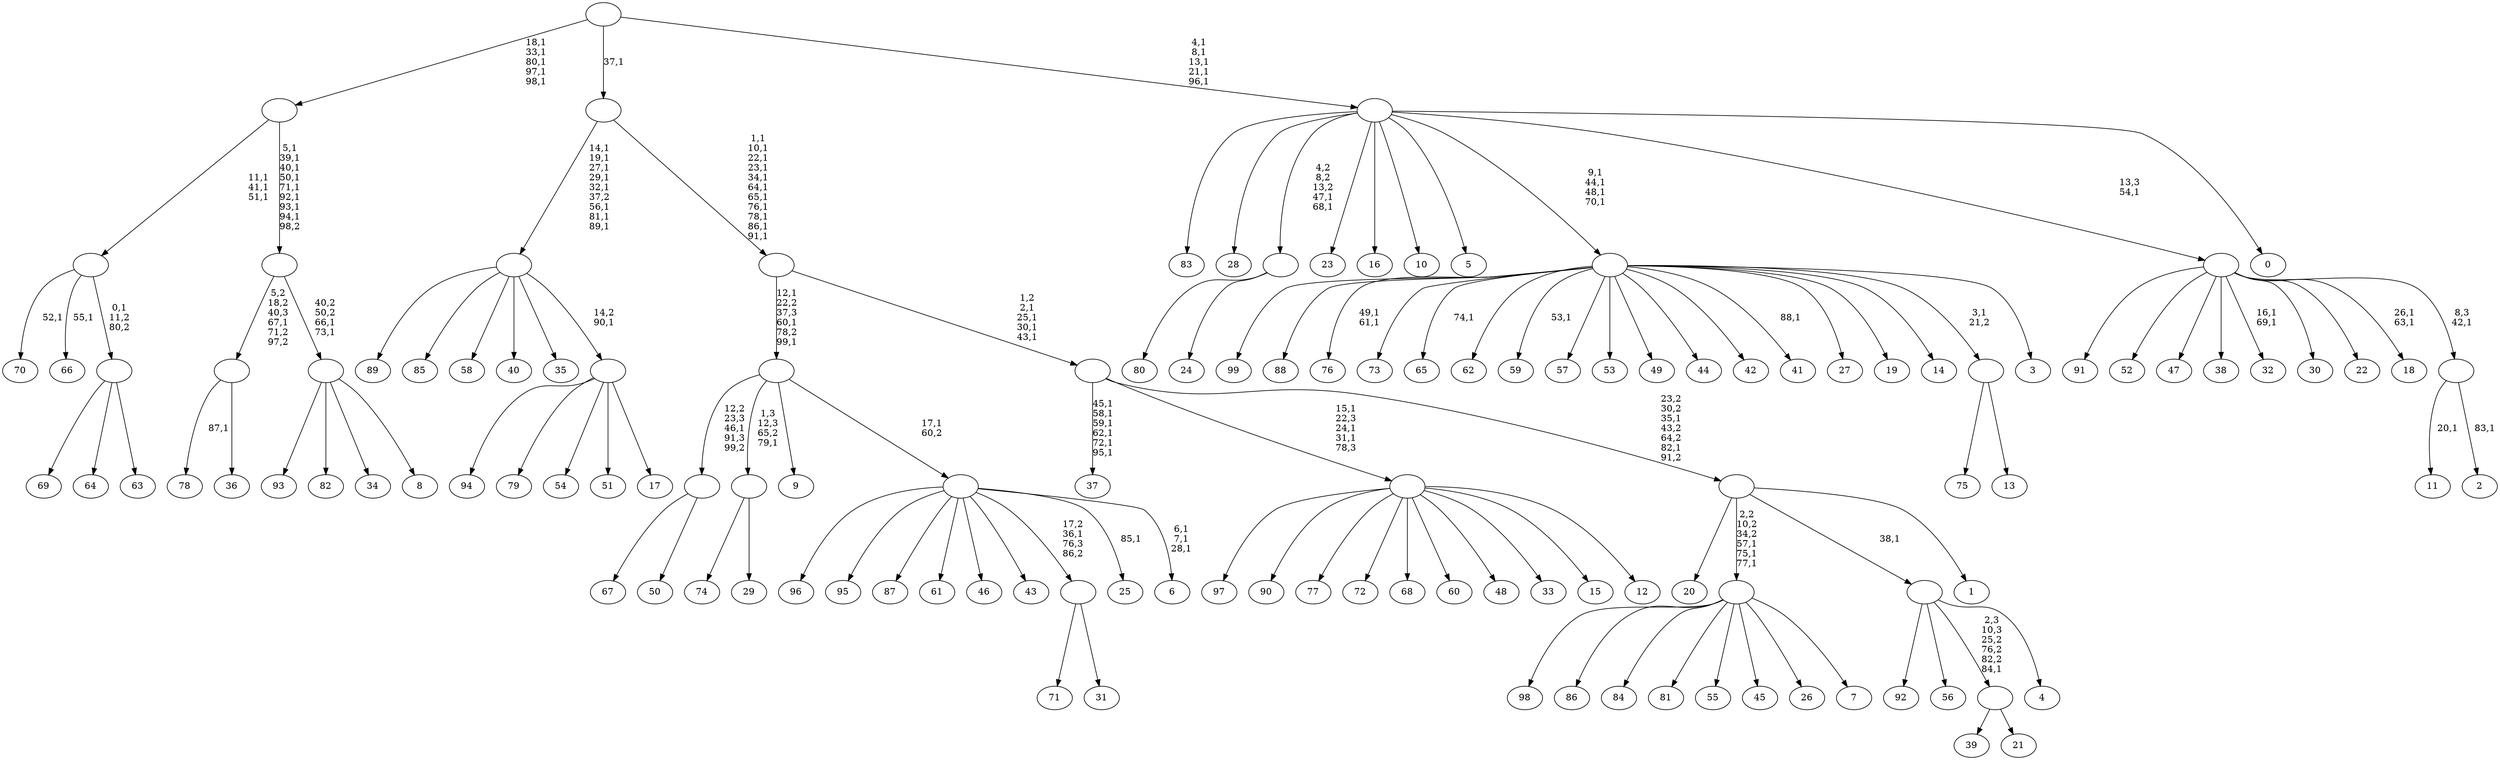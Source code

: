digraph T {
	200 [label="99"]
	199 [label="98"]
	198 [label="97"]
	197 [label="96"]
	196 [label="95"]
	195 [label="94"]
	194 [label="93"]
	193 [label="92"]
	192 [label="91"]
	191 [label="90"]
	190 [label="89"]
	189 [label="88"]
	188 [label="87"]
	187 [label="86"]
	186 [label="85"]
	185 [label="84"]
	184 [label="83"]
	183 [label="82"]
	182 [label="81"]
	181 [label="80"]
	180 [label="79"]
	179 [label="78"]
	177 [label="77"]
	176 [label="76"]
	173 [label="75"]
	172 [label="74"]
	171 [label="73"]
	170 [label="72"]
	169 [label="71"]
	168 [label="70"]
	166 [label="69"]
	165 [label="68"]
	164 [label="67"]
	163 [label="66"]
	161 [label="65"]
	159 [label="64"]
	158 [label="63"]
	157 [label=""]
	156 [label=""]
	153 [label="62"]
	152 [label="61"]
	151 [label="60"]
	150 [label="59"]
	148 [label="58"]
	147 [label="57"]
	146 [label="56"]
	145 [label="55"]
	144 [label="54"]
	143 [label="53"]
	142 [label="52"]
	141 [label="51"]
	140 [label="50"]
	139 [label=""]
	138 [label="49"]
	137 [label="48"]
	136 [label="47"]
	135 [label="46"]
	134 [label="45"]
	133 [label="44"]
	132 [label="43"]
	131 [label="42"]
	130 [label="41"]
	128 [label="40"]
	127 [label="39"]
	126 [label="38"]
	125 [label="37"]
	118 [label="36"]
	117 [label=""]
	116 [label="35"]
	115 [label="34"]
	114 [label="33"]
	113 [label="32"]
	110 [label="31"]
	109 [label=""]
	108 [label="30"]
	107 [label="29"]
	106 [label=""]
	105 [label="28"]
	104 [label="27"]
	103 [label="26"]
	102 [label="25"]
	100 [label="24"]
	99 [label=""]
	97 [label="23"]
	96 [label="22"]
	95 [label="21"]
	94 [label=""]
	93 [label="20"]
	92 [label="19"]
	91 [label="18"]
	88 [label="17"]
	87 [label=""]
	86 [label=""]
	78 [label="16"]
	77 [label="15"]
	76 [label="14"]
	75 [label="13"]
	74 [label=""]
	73 [label="12"]
	72 [label=""]
	69 [label="11"]
	67 [label="10"]
	66 [label="9"]
	65 [label="8"]
	64 [label=""]
	62 [label=""]
	54 [label=""]
	49 [label="7"]
	48 [label=""]
	45 [label="6"]
	41 [label=""]
	40 [label=""]
	37 [label="5"]
	36 [label="4"]
	35 [label=""]
	34 [label="3"]
	33 [label=""]
	29 [label="2"]
	27 [label=""]
	26 [label=""]
	25 [label="1"]
	24 [label=""]
	22 [label=""]
	18 [label=""]
	7 [label=""]
	6 [label="0"]
	5 [label=""]
	0 [label=""]
	157 -> 166 [label=""]
	157 -> 159 [label=""]
	157 -> 158 [label=""]
	156 -> 163 [label="55,1"]
	156 -> 168 [label="52,1"]
	156 -> 157 [label="0,1\n11,2\n80,2"]
	139 -> 164 [label=""]
	139 -> 140 [label=""]
	117 -> 179 [label="87,1"]
	117 -> 118 [label=""]
	109 -> 169 [label=""]
	109 -> 110 [label=""]
	106 -> 172 [label=""]
	106 -> 107 [label=""]
	99 -> 181 [label=""]
	99 -> 100 [label=""]
	94 -> 127 [label=""]
	94 -> 95 [label=""]
	87 -> 195 [label=""]
	87 -> 180 [label=""]
	87 -> 144 [label=""]
	87 -> 141 [label=""]
	87 -> 88 [label=""]
	86 -> 190 [label=""]
	86 -> 186 [label=""]
	86 -> 148 [label=""]
	86 -> 128 [label=""]
	86 -> 116 [label=""]
	86 -> 87 [label="14,2\n90,1"]
	74 -> 173 [label=""]
	74 -> 75 [label=""]
	72 -> 198 [label=""]
	72 -> 191 [label=""]
	72 -> 177 [label=""]
	72 -> 170 [label=""]
	72 -> 165 [label=""]
	72 -> 151 [label=""]
	72 -> 137 [label=""]
	72 -> 114 [label=""]
	72 -> 77 [label=""]
	72 -> 73 [label=""]
	64 -> 194 [label=""]
	64 -> 183 [label=""]
	64 -> 115 [label=""]
	64 -> 65 [label=""]
	62 -> 64 [label="40,2\n50,2\n66,1\n73,1"]
	62 -> 117 [label="5,2\n18,2\n40,3\n67,1\n71,2\n97,2"]
	54 -> 62 [label="5,1\n39,1\n40,1\n50,1\n71,1\n92,1\n93,1\n94,1\n98,2"]
	54 -> 156 [label="11,1\n41,1\n51,1"]
	48 -> 199 [label=""]
	48 -> 187 [label=""]
	48 -> 185 [label=""]
	48 -> 182 [label=""]
	48 -> 145 [label=""]
	48 -> 134 [label=""]
	48 -> 103 [label=""]
	48 -> 49 [label=""]
	41 -> 45 [label="6,1\n7,1\n28,1"]
	41 -> 102 [label="85,1"]
	41 -> 197 [label=""]
	41 -> 196 [label=""]
	41 -> 188 [label=""]
	41 -> 152 [label=""]
	41 -> 135 [label=""]
	41 -> 132 [label=""]
	41 -> 109 [label="17,2\n36,1\n76,3\n86,2"]
	40 -> 139 [label="12,2\n23,3\n46,1\n91,3\n99,2"]
	40 -> 106 [label="1,3\n12,3\n65,2\n79,1"]
	40 -> 66 [label=""]
	40 -> 41 [label="17,1\n60,2"]
	35 -> 193 [label=""]
	35 -> 146 [label=""]
	35 -> 94 [label="2,3\n10,3\n25,2\n76,2\n82,2\n84,1"]
	35 -> 36 [label=""]
	33 -> 130 [label="88,1"]
	33 -> 150 [label="53,1"]
	33 -> 161 [label="74,1"]
	33 -> 176 [label="49,1\n61,1"]
	33 -> 200 [label=""]
	33 -> 189 [label=""]
	33 -> 171 [label=""]
	33 -> 153 [label=""]
	33 -> 147 [label=""]
	33 -> 143 [label=""]
	33 -> 138 [label=""]
	33 -> 133 [label=""]
	33 -> 131 [label=""]
	33 -> 104 [label=""]
	33 -> 92 [label=""]
	33 -> 76 [label=""]
	33 -> 74 [label="3,1\n21,2"]
	33 -> 34 [label=""]
	27 -> 29 [label="83,1"]
	27 -> 69 [label="20,1"]
	26 -> 91 [label="26,1\n63,1"]
	26 -> 113 [label="16,1\n69,1"]
	26 -> 192 [label=""]
	26 -> 142 [label=""]
	26 -> 136 [label=""]
	26 -> 126 [label=""]
	26 -> 108 [label=""]
	26 -> 96 [label=""]
	26 -> 27 [label="8,3\n42,1"]
	24 -> 48 [label="2,2\n10,2\n34,2\n57,1\n75,1\n77,1"]
	24 -> 93 [label=""]
	24 -> 35 [label="38,1"]
	24 -> 25 [label=""]
	22 -> 24 [label="23,2\n30,2\n35,1\n43,2\n64,2\n82,1\n91,2"]
	22 -> 72 [label="15,1\n22,3\n24,1\n31,1\n78,3"]
	22 -> 125 [label="45,1\n58,1\n59,1\n62,1\n72,1\n95,1"]
	18 -> 22 [label="1,2\n2,1\n25,1\n30,1\n43,1"]
	18 -> 40 [label="12,1\n22,2\n37,3\n60,1\n78,2\n99,1"]
	7 -> 18 [label="1,1\n10,1\n22,1\n23,1\n34,1\n64,1\n65,1\n76,1\n78,1\n86,1\n91,1"]
	7 -> 86 [label="14,1\n19,1\n27,1\n29,1\n32,1\n37,2\n56,1\n81,1\n89,1"]
	5 -> 33 [label="9,1\n44,1\n48,1\n70,1"]
	5 -> 99 [label="4,2\n8,2\n13,2\n47,1\n68,1"]
	5 -> 184 [label=""]
	5 -> 105 [label=""]
	5 -> 97 [label=""]
	5 -> 78 [label=""]
	5 -> 67 [label=""]
	5 -> 37 [label=""]
	5 -> 26 [label="13,3\n54,1"]
	5 -> 6 [label=""]
	0 -> 5 [label="4,1\n8,1\n13,1\n21,1\n96,1"]
	0 -> 54 [label="18,1\n33,1\n80,1\n97,1\n98,1"]
	0 -> 7 [label="37,1"]
}
